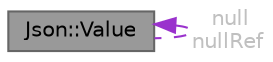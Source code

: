 digraph "Json::Value"
{
 // LATEX_PDF_SIZE
  bgcolor="transparent";
  edge [fontname=Helvetica,fontsize=10,labelfontname=Helvetica,labelfontsize=10];
  node [fontname=Helvetica,fontsize=10,shape=box,height=0.2,width=0.4];
  Node1 [label="Json::Value",height=0.2,width=0.4,color="gray40", fillcolor="grey60", style="filled", fontcolor="black",tooltip="Represents a JSON value."];
  Node1 -> Node1 [dir="back",color="darkorchid3",style="dashed",label=" null\nnullRef",fontcolor="grey" ];
}
